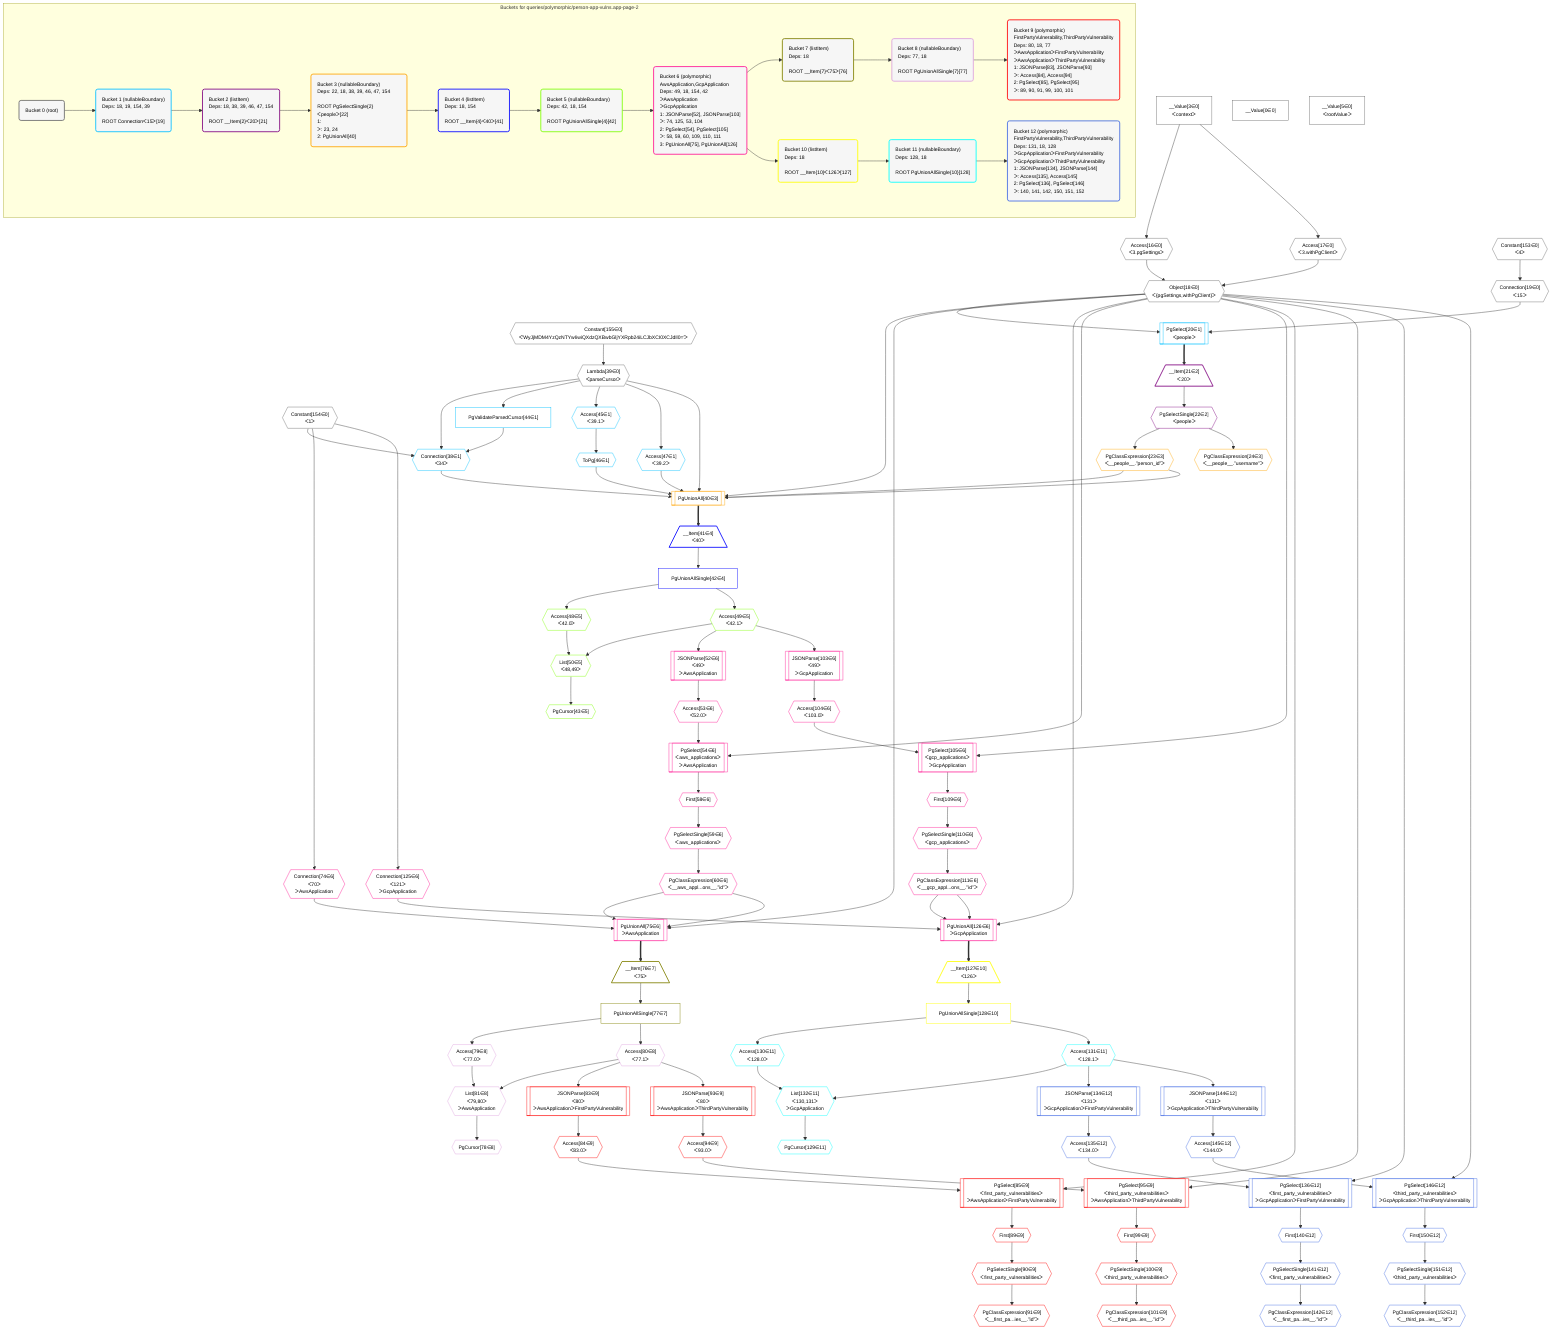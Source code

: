 %%{init: {'themeVariables': { 'fontSize': '12px'}}}%%
graph TD
    classDef path fill:#eee,stroke:#000,color:#000
    classDef plan fill:#fff,stroke-width:1px,color:#000
    classDef itemplan fill:#fff,stroke-width:2px,color:#000
    classDef unbatchedplan fill:#dff,stroke-width:1px,color:#000
    classDef sideeffectplan fill:#fcc,stroke-width:2px,color:#000
    classDef bucket fill:#f6f6f6,color:#000,stroke-width:2px,text-align:left


    %% plan dependencies
    Object18{{"Object[18∈0]<br />ᐸ{pgSettings,withPgClient}ᐳ"}}:::plan
    Access16{{"Access[16∈0]<br />ᐸ3.pgSettingsᐳ"}}:::plan
    Access17{{"Access[17∈0]<br />ᐸ3.withPgClientᐳ"}}:::plan
    Access16 & Access17 --> Object18
    __Value3["__Value[3∈0]<br />ᐸcontextᐳ"]:::plan
    __Value3 --> Access16
    __Value3 --> Access17
    Connection19{{"Connection[19∈0]<br />ᐸ15ᐳ"}}:::plan
    Constant153{{"Constant[153∈0]<br />ᐸ4ᐳ"}}:::plan
    Constant153 --> Connection19
    Lambda39{{"Lambda[39∈0]<br />ᐸparseCursorᐳ"}}:::plan
    Constant155{{"Constant[155∈0]<br />ᐸ'WyJjMDM4YzQzNTYwIiwiQXdzQXBwbGljYXRpb24iLCJbXCI0XCJdIl0='ᐳ"}}:::plan
    Constant155 --> Lambda39
    __Value0["__Value[0∈0]"]:::plan
    __Value5["__Value[5∈0]<br />ᐸrootValueᐳ"]:::plan
    Constant154{{"Constant[154∈0]<br />ᐸ1ᐳ"}}:::plan
    Connection38{{"Connection[38∈1]<br />ᐸ34ᐳ"}}:::plan
    PgValidateParsedCursor44["PgValidateParsedCursor[44∈1]"]:::plan
    Constant154 & Lambda39 & PgValidateParsedCursor44 --> Connection38
    PgSelect20[["PgSelect[20∈1]<br />ᐸpeopleᐳ"]]:::plan
    Object18 & Connection19 --> PgSelect20
    Lambda39 --> PgValidateParsedCursor44
    Access45{{"Access[45∈1]<br />ᐸ39.1ᐳ"}}:::plan
    Lambda39 --> Access45
    ToPg46{{"ToPg[46∈1]"}}:::plan
    Access45 --> ToPg46
    Access47{{"Access[47∈1]<br />ᐸ39.2ᐳ"}}:::plan
    Lambda39 --> Access47
    __Item21[/"__Item[21∈2]<br />ᐸ20ᐳ"\]:::itemplan
    PgSelect20 ==> __Item21
    PgSelectSingle22{{"PgSelectSingle[22∈2]<br />ᐸpeopleᐳ"}}:::plan
    __Item21 --> PgSelectSingle22
    PgUnionAll40[["PgUnionAll[40∈3]"]]:::plan
    PgClassExpression23{{"PgClassExpression[23∈3]<br />ᐸ__people__.”person_id”ᐳ"}}:::plan
    Object18 & PgClassExpression23 & PgClassExpression23 & Connection38 & Lambda39 & ToPg46 & Access47 --> PgUnionAll40
    PgSelectSingle22 --> PgClassExpression23
    PgClassExpression24{{"PgClassExpression[24∈3]<br />ᐸ__people__.”username”ᐳ"}}:::plan
    PgSelectSingle22 --> PgClassExpression24
    __Item41[/"__Item[41∈4]<br />ᐸ40ᐳ"\]:::itemplan
    PgUnionAll40 ==> __Item41
    PgUnionAllSingle42["PgUnionAllSingle[42∈4]"]:::plan
    __Item41 --> PgUnionAllSingle42
    List50{{"List[50∈5]<br />ᐸ48,49ᐳ"}}:::plan
    Access48{{"Access[48∈5]<br />ᐸ42.0ᐳ"}}:::plan
    Access49{{"Access[49∈5]<br />ᐸ42.1ᐳ"}}:::plan
    Access48 & Access49 --> List50
    PgCursor43{{"PgCursor[43∈5]"}}:::plan
    List50 --> PgCursor43
    PgUnionAllSingle42 --> Access48
    PgUnionAllSingle42 --> Access49
    PgUnionAll75[["PgUnionAll[75∈6]<br />ᐳAwsApplication"]]:::plan
    PgClassExpression60{{"PgClassExpression[60∈6]<br />ᐸ__aws_appl...ons__.”id”ᐳ"}}:::plan
    Connection74{{"Connection[74∈6]<br />ᐸ70ᐳ<br />ᐳAwsApplication"}}:::plan
    Object18 & PgClassExpression60 & PgClassExpression60 & Connection74 --> PgUnionAll75
    PgUnionAll126[["PgUnionAll[126∈6]<br />ᐳGcpApplication"]]:::plan
    PgClassExpression111{{"PgClassExpression[111∈6]<br />ᐸ__gcp_appl...ons__.”id”ᐳ"}}:::plan
    Connection125{{"Connection[125∈6]<br />ᐸ121ᐳ<br />ᐳGcpApplication"}}:::plan
    Object18 & PgClassExpression111 & PgClassExpression111 & Connection125 --> PgUnionAll126
    PgSelect54[["PgSelect[54∈6]<br />ᐸaws_applicationsᐳ<br />ᐳAwsApplication"]]:::plan
    Access53{{"Access[53∈6]<br />ᐸ52.0ᐳ"}}:::plan
    Object18 & Access53 --> PgSelect54
    PgSelect105[["PgSelect[105∈6]<br />ᐸgcp_applicationsᐳ<br />ᐳGcpApplication"]]:::plan
    Access104{{"Access[104∈6]<br />ᐸ103.0ᐳ"}}:::plan
    Object18 & Access104 --> PgSelect105
    JSONParse52[["JSONParse[52∈6]<br />ᐸ49ᐳ<br />ᐳAwsApplication"]]:::plan
    Access49 --> JSONParse52
    JSONParse52 --> Access53
    First58{{"First[58∈6]"}}:::plan
    PgSelect54 --> First58
    PgSelectSingle59{{"PgSelectSingle[59∈6]<br />ᐸaws_applicationsᐳ"}}:::plan
    First58 --> PgSelectSingle59
    PgSelectSingle59 --> PgClassExpression60
    Constant154 --> Connection74
    JSONParse103[["JSONParse[103∈6]<br />ᐸ49ᐳ<br />ᐳGcpApplication"]]:::plan
    Access49 --> JSONParse103
    JSONParse103 --> Access104
    First109{{"First[109∈6]"}}:::plan
    PgSelect105 --> First109
    PgSelectSingle110{{"PgSelectSingle[110∈6]<br />ᐸgcp_applicationsᐳ"}}:::plan
    First109 --> PgSelectSingle110
    PgSelectSingle110 --> PgClassExpression111
    Constant154 --> Connection125
    __Item76[/"__Item[76∈7]<br />ᐸ75ᐳ"\]:::itemplan
    PgUnionAll75 ==> __Item76
    PgUnionAllSingle77["PgUnionAllSingle[77∈7]"]:::plan
    __Item76 --> PgUnionAllSingle77
    List81{{"List[81∈8]<br />ᐸ79,80ᐳ<br />ᐳAwsApplication"}}:::plan
    Access79{{"Access[79∈8]<br />ᐸ77.0ᐳ"}}:::plan
    Access80{{"Access[80∈8]<br />ᐸ77.1ᐳ"}}:::plan
    Access79 & Access80 --> List81
    PgCursor78{{"PgCursor[78∈8]"}}:::plan
    List81 --> PgCursor78
    PgUnionAllSingle77 --> Access79
    PgUnionAllSingle77 --> Access80
    PgSelect85[["PgSelect[85∈9]<br />ᐸfirst_party_vulnerabilitiesᐳ<br />ᐳAwsApplicationᐳFirstPartyVulnerability"]]:::plan
    Access84{{"Access[84∈9]<br />ᐸ83.0ᐳ"}}:::plan
    Object18 & Access84 --> PgSelect85
    PgSelect95[["PgSelect[95∈9]<br />ᐸthird_party_vulnerabilitiesᐳ<br />ᐳAwsApplicationᐳThirdPartyVulnerability"]]:::plan
    Access94{{"Access[94∈9]<br />ᐸ93.0ᐳ"}}:::plan
    Object18 & Access94 --> PgSelect95
    JSONParse83[["JSONParse[83∈9]<br />ᐸ80ᐳ<br />ᐳAwsApplicationᐳFirstPartyVulnerability"]]:::plan
    Access80 --> JSONParse83
    JSONParse83 --> Access84
    First89{{"First[89∈9]"}}:::plan
    PgSelect85 --> First89
    PgSelectSingle90{{"PgSelectSingle[90∈9]<br />ᐸfirst_party_vulnerabilitiesᐳ"}}:::plan
    First89 --> PgSelectSingle90
    PgClassExpression91{{"PgClassExpression[91∈9]<br />ᐸ__first_pa...ies__.”id”ᐳ"}}:::plan
    PgSelectSingle90 --> PgClassExpression91
    JSONParse93[["JSONParse[93∈9]<br />ᐸ80ᐳ<br />ᐳAwsApplicationᐳThirdPartyVulnerability"]]:::plan
    Access80 --> JSONParse93
    JSONParse93 --> Access94
    First99{{"First[99∈9]"}}:::plan
    PgSelect95 --> First99
    PgSelectSingle100{{"PgSelectSingle[100∈9]<br />ᐸthird_party_vulnerabilitiesᐳ"}}:::plan
    First99 --> PgSelectSingle100
    PgClassExpression101{{"PgClassExpression[101∈9]<br />ᐸ__third_pa...ies__.”id”ᐳ"}}:::plan
    PgSelectSingle100 --> PgClassExpression101
    __Item127[/"__Item[127∈10]<br />ᐸ126ᐳ"\]:::itemplan
    PgUnionAll126 ==> __Item127
    PgUnionAllSingle128["PgUnionAllSingle[128∈10]"]:::plan
    __Item127 --> PgUnionAllSingle128
    List132{{"List[132∈11]<br />ᐸ130,131ᐳ<br />ᐳGcpApplication"}}:::plan
    Access130{{"Access[130∈11]<br />ᐸ128.0ᐳ"}}:::plan
    Access131{{"Access[131∈11]<br />ᐸ128.1ᐳ"}}:::plan
    Access130 & Access131 --> List132
    PgCursor129{{"PgCursor[129∈11]"}}:::plan
    List132 --> PgCursor129
    PgUnionAllSingle128 --> Access130
    PgUnionAllSingle128 --> Access131
    PgSelect136[["PgSelect[136∈12]<br />ᐸfirst_party_vulnerabilitiesᐳ<br />ᐳGcpApplicationᐳFirstPartyVulnerability"]]:::plan
    Access135{{"Access[135∈12]<br />ᐸ134.0ᐳ"}}:::plan
    Object18 & Access135 --> PgSelect136
    PgSelect146[["PgSelect[146∈12]<br />ᐸthird_party_vulnerabilitiesᐳ<br />ᐳGcpApplicationᐳThirdPartyVulnerability"]]:::plan
    Access145{{"Access[145∈12]<br />ᐸ144.0ᐳ"}}:::plan
    Object18 & Access145 --> PgSelect146
    JSONParse134[["JSONParse[134∈12]<br />ᐸ131ᐳ<br />ᐳGcpApplicationᐳFirstPartyVulnerability"]]:::plan
    Access131 --> JSONParse134
    JSONParse134 --> Access135
    First140{{"First[140∈12]"}}:::plan
    PgSelect136 --> First140
    PgSelectSingle141{{"PgSelectSingle[141∈12]<br />ᐸfirst_party_vulnerabilitiesᐳ"}}:::plan
    First140 --> PgSelectSingle141
    PgClassExpression142{{"PgClassExpression[142∈12]<br />ᐸ__first_pa...ies__.”id”ᐳ"}}:::plan
    PgSelectSingle141 --> PgClassExpression142
    JSONParse144[["JSONParse[144∈12]<br />ᐸ131ᐳ<br />ᐳGcpApplicationᐳThirdPartyVulnerability"]]:::plan
    Access131 --> JSONParse144
    JSONParse144 --> Access145
    First150{{"First[150∈12]"}}:::plan
    PgSelect146 --> First150
    PgSelectSingle151{{"PgSelectSingle[151∈12]<br />ᐸthird_party_vulnerabilitiesᐳ"}}:::plan
    First150 --> PgSelectSingle151
    PgClassExpression152{{"PgClassExpression[152∈12]<br />ᐸ__third_pa...ies__.”id”ᐳ"}}:::plan
    PgSelectSingle151 --> PgClassExpression152

    %% define steps

    subgraph "Buckets for queries/polymorphic/person-app-vulns.app-page-2"
    Bucket0("Bucket 0 (root)"):::bucket
    classDef bucket0 stroke:#696969
    class Bucket0,__Value0,__Value3,__Value5,Access16,Access17,Object18,Connection19,Lambda39,Constant153,Constant154,Constant155 bucket0
    Bucket1("Bucket 1 (nullableBoundary)<br />Deps: 18, 19, 154, 39<br /><br />ROOT Connectionᐸ15ᐳ[19]"):::bucket
    classDef bucket1 stroke:#00bfff
    class Bucket1,PgSelect20,Connection38,PgValidateParsedCursor44,Access45,ToPg46,Access47 bucket1
    Bucket2("Bucket 2 (listItem)<br />Deps: 18, 38, 39, 46, 47, 154<br /><br />ROOT __Item{2}ᐸ20ᐳ[21]"):::bucket
    classDef bucket2 stroke:#7f007f
    class Bucket2,__Item21,PgSelectSingle22 bucket2
    Bucket3("Bucket 3 (nullableBoundary)<br />Deps: 22, 18, 38, 39, 46, 47, 154<br /><br />ROOT PgSelectSingle{2}ᐸpeopleᐳ[22]<br />1: <br />ᐳ: 23, 24<br />2: PgUnionAll[40]"):::bucket
    classDef bucket3 stroke:#ffa500
    class Bucket3,PgClassExpression23,PgClassExpression24,PgUnionAll40 bucket3
    Bucket4("Bucket 4 (listItem)<br />Deps: 18, 154<br /><br />ROOT __Item{4}ᐸ40ᐳ[41]"):::bucket
    classDef bucket4 stroke:#0000ff
    class Bucket4,__Item41,PgUnionAllSingle42 bucket4
    Bucket5("Bucket 5 (nullableBoundary)<br />Deps: 42, 18, 154<br /><br />ROOT PgUnionAllSingle{4}[42]"):::bucket
    classDef bucket5 stroke:#7fff00
    class Bucket5,PgCursor43,Access48,Access49,List50 bucket5
    Bucket6("Bucket 6 (polymorphic)<br />AwsApplication,GcpApplication<br />Deps: 49, 18, 154, 42<br />ᐳAwsApplication<br />ᐳGcpApplication<br />1: JSONParse[52], JSONParse[103]<br />ᐳ: 74, 125, 53, 104<br />2: PgSelect[54], PgSelect[105]<br />ᐳ: 58, 59, 60, 109, 110, 111<br />3: PgUnionAll[75], PgUnionAll[126]"):::bucket
    classDef bucket6 stroke:#ff1493
    class Bucket6,JSONParse52,Access53,PgSelect54,First58,PgSelectSingle59,PgClassExpression60,Connection74,PgUnionAll75,JSONParse103,Access104,PgSelect105,First109,PgSelectSingle110,PgClassExpression111,Connection125,PgUnionAll126 bucket6
    Bucket7("Bucket 7 (listItem)<br />Deps: 18<br /><br />ROOT __Item{7}ᐸ75ᐳ[76]"):::bucket
    classDef bucket7 stroke:#808000
    class Bucket7,__Item76,PgUnionAllSingle77 bucket7
    Bucket8("Bucket 8 (nullableBoundary)<br />Deps: 77, 18<br /><br />ROOT PgUnionAllSingle{7}[77]"):::bucket
    classDef bucket8 stroke:#dda0dd
    class Bucket8,PgCursor78,Access79,Access80,List81 bucket8
    Bucket9("Bucket 9 (polymorphic)<br />FirstPartyVulnerability,ThirdPartyVulnerability<br />Deps: 80, 18, 77<br />ᐳAwsApplicationᐳFirstPartyVulnerability<br />ᐳAwsApplicationᐳThirdPartyVulnerability<br />1: JSONParse[83], JSONParse[93]<br />ᐳ: Access[84], Access[94]<br />2: PgSelect[85], PgSelect[95]<br />ᐳ: 89, 90, 91, 99, 100, 101"):::bucket
    classDef bucket9 stroke:#ff0000
    class Bucket9,JSONParse83,Access84,PgSelect85,First89,PgSelectSingle90,PgClassExpression91,JSONParse93,Access94,PgSelect95,First99,PgSelectSingle100,PgClassExpression101 bucket9
    Bucket10("Bucket 10 (listItem)<br />Deps: 18<br /><br />ROOT __Item{10}ᐸ126ᐳ[127]"):::bucket
    classDef bucket10 stroke:#ffff00
    class Bucket10,__Item127,PgUnionAllSingle128 bucket10
    Bucket11("Bucket 11 (nullableBoundary)<br />Deps: 128, 18<br /><br />ROOT PgUnionAllSingle{10}[128]"):::bucket
    classDef bucket11 stroke:#00ffff
    class Bucket11,PgCursor129,Access130,Access131,List132 bucket11
    Bucket12("Bucket 12 (polymorphic)<br />FirstPartyVulnerability,ThirdPartyVulnerability<br />Deps: 131, 18, 128<br />ᐳGcpApplicationᐳFirstPartyVulnerability<br />ᐳGcpApplicationᐳThirdPartyVulnerability<br />1: JSONParse[134], JSONParse[144]<br />ᐳ: Access[135], Access[145]<br />2: PgSelect[136], PgSelect[146]<br />ᐳ: 140, 141, 142, 150, 151, 152"):::bucket
    classDef bucket12 stroke:#4169e1
    class Bucket12,JSONParse134,Access135,PgSelect136,First140,PgSelectSingle141,PgClassExpression142,JSONParse144,Access145,PgSelect146,First150,PgSelectSingle151,PgClassExpression152 bucket12
    Bucket0 --> Bucket1
    Bucket1 --> Bucket2
    Bucket2 --> Bucket3
    Bucket3 --> Bucket4
    Bucket4 --> Bucket5
    Bucket5 --> Bucket6
    Bucket6 --> Bucket7 & Bucket10
    Bucket7 --> Bucket8
    Bucket8 --> Bucket9
    Bucket10 --> Bucket11
    Bucket11 --> Bucket12
    end